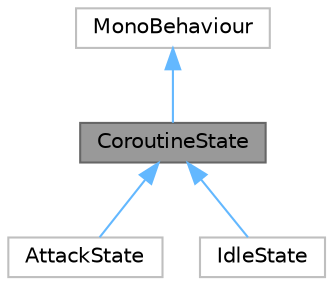 digraph "CoroutineState"
{
 // LATEX_PDF_SIZE
  bgcolor="transparent";
  edge [fontname=Helvetica,fontsize=10,labelfontname=Helvetica,labelfontsize=10];
  node [fontname=Helvetica,fontsize=10,shape=box,height=0.2,width=0.4];
  Node1 [label="CoroutineState",height=0.2,width=0.4,color="gray40", fillcolor="grey60", style="filled", fontcolor="black",tooltip=" "];
  Node2 -> Node1 [dir="back",color="steelblue1",style="solid"];
  Node2 [label="MonoBehaviour",height=0.2,width=0.4,color="grey75", fillcolor="white", style="filled",tooltip=" "];
  Node1 -> Node3 [dir="back",color="steelblue1",style="solid"];
  Node3 [label="AttackState",height=0.2,width=0.4,color="grey75", fillcolor="white", style="filled",URL="$class_attack_state.html",tooltip=" "];
  Node1 -> Node4 [dir="back",color="steelblue1",style="solid"];
  Node4 [label="IdleState",height=0.2,width=0.4,color="grey75", fillcolor="white", style="filled",URL="$class_idle_state.html",tooltip=" "];
}
